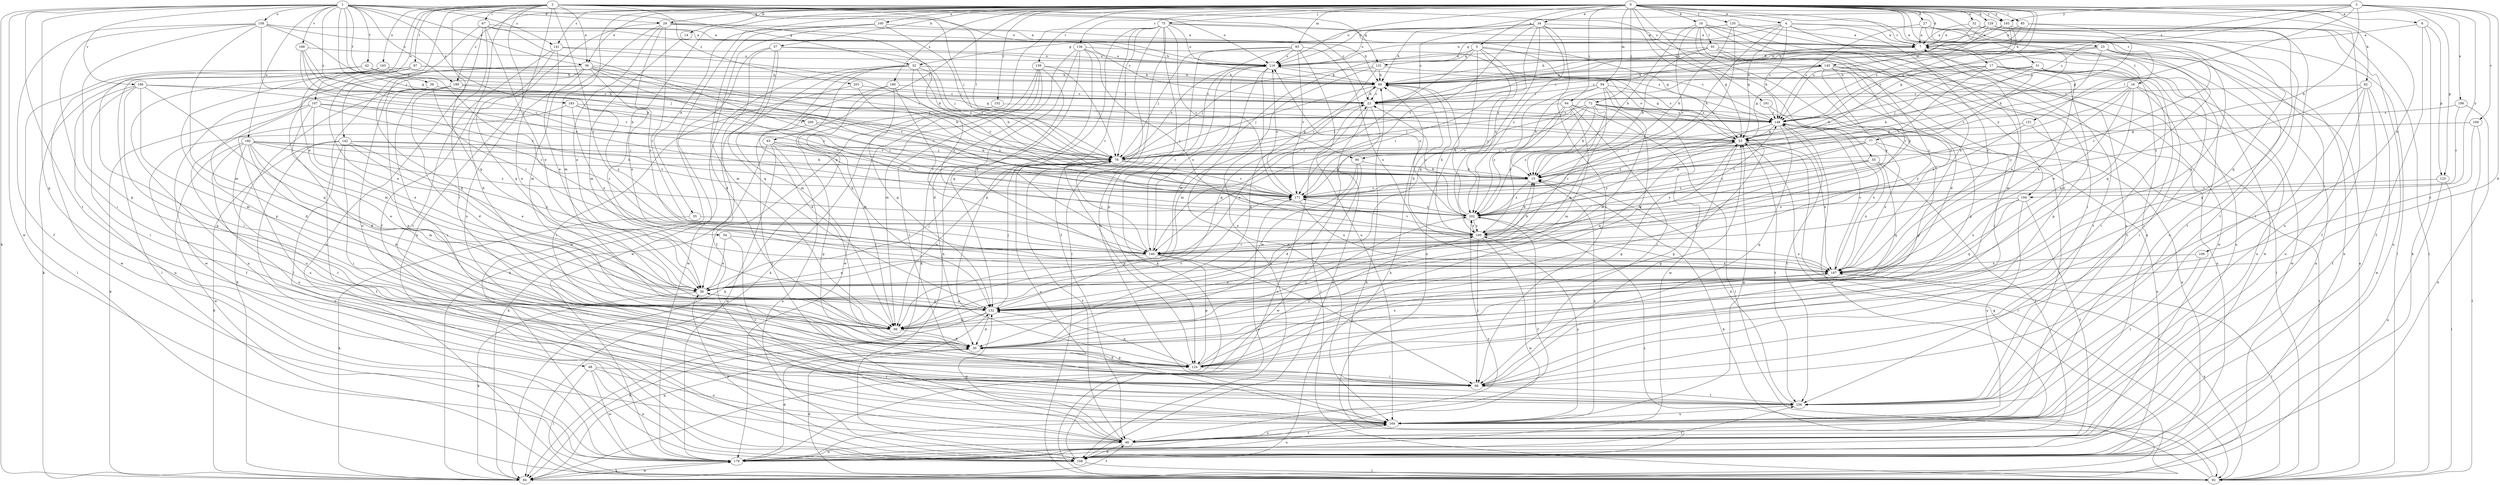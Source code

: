 strict digraph  {
0;
1;
2;
3;
4;
5;
6;
7;
10;
14;
15;
16;
17;
22;
25;
27;
29;
30;
31;
32;
34;
35;
36;
38;
39;
42;
46;
48;
52;
53;
54;
55;
57;
60;
63;
64;
67;
68;
72;
75;
76;
77;
82;
84;
85;
87;
90;
91;
92;
93;
94;
99;
100;
106;
107;
108;
116;
123;
124;
129;
131;
132;
135;
136;
139;
140;
141;
142;
145;
148;
151;
152;
156;
158;
160;
163;
164;
166;
168;
169;
171;
179;
180;
181;
183;
186;
187;
193;
194;
195;
199;
200;
201;
202;
0 -> 4  [label=a];
0 -> 5  [label=a];
0 -> 6  [label=a];
0 -> 10  [label=b];
0 -> 14  [label=b];
0 -> 16  [label=c];
0 -> 17  [label=c];
0 -> 22  [label=c];
0 -> 25  [label=d];
0 -> 27  [label=d];
0 -> 29  [label=d];
0 -> 31  [label=e];
0 -> 32  [label=e];
0 -> 34  [label=e];
0 -> 35  [label=e];
0 -> 36  [label=e];
0 -> 54  [label=h];
0 -> 55  [label=h];
0 -> 57  [label=h];
0 -> 60  [label=h];
0 -> 63  [label=i];
0 -> 64  [label=i];
0 -> 72  [label=j];
0 -> 75  [label=j];
0 -> 77  [label=k];
0 -> 82  [label=k];
0 -> 85  [label=l];
0 -> 93  [label=m];
0 -> 94  [label=m];
0 -> 99  [label=m];
0 -> 100  [label=n];
0 -> 106  [label=n];
0 -> 116  [label=o];
0 -> 123  [label=p];
0 -> 129  [label=q];
0 -> 135  [label=r];
0 -> 136  [label=r];
0 -> 139  [label=r];
0 -> 141  [label=s];
0 -> 151  [label=t];
0 -> 152  [label=t];
0 -> 180  [label=x];
0 -> 181  [label=x];
0 -> 193  [label=y];
0 -> 199  [label=z];
1 -> 15  [label=b];
1 -> 29  [label=d];
1 -> 36  [label=e];
1 -> 39  [label=f];
1 -> 42  [label=f];
1 -> 48  [label=g];
1 -> 52  [label=g];
1 -> 76  [label=j];
1 -> 84  [label=k];
1 -> 116  [label=o];
1 -> 141  [label=s];
1 -> 156  [label=t];
1 -> 158  [label=u];
1 -> 160  [label=u];
1 -> 166  [label=v];
1 -> 168  [label=v];
1 -> 179  [label=w];
1 -> 183  [label=x];
1 -> 199  [label=z];
1 -> 200  [label=z];
2 -> 22  [label=c];
2 -> 36  [label=e];
2 -> 38  [label=e];
2 -> 46  [label=f];
2 -> 67  [label=i];
2 -> 68  [label=i];
2 -> 76  [label=j];
2 -> 87  [label=l];
2 -> 90  [label=l];
2 -> 107  [label=n];
2 -> 108  [label=n];
2 -> 116  [label=o];
2 -> 131  [label=q];
2 -> 140  [label=r];
2 -> 142  [label=s];
2 -> 145  [label=s];
2 -> 163  [label=u];
2 -> 164  [label=u];
2 -> 193  [label=y];
2 -> 201  [label=z];
3 -> 15  [label=b];
3 -> 30  [label=d];
3 -> 90  [label=l];
3 -> 116  [label=o];
3 -> 145  [label=s];
3 -> 148  [label=s];
3 -> 169  [label=v];
3 -> 186  [label=x];
3 -> 193  [label=y];
3 -> 194  [label=y];
4 -> 7  [label=a];
4 -> 15  [label=b];
4 -> 30  [label=d];
4 -> 52  [label=g];
4 -> 53  [label=g];
4 -> 131  [label=q];
4 -> 148  [label=s];
4 -> 164  [label=u];
4 -> 187  [label=x];
5 -> 99  [label=m];
5 -> 108  [label=n];
5 -> 131  [label=q];
5 -> 140  [label=r];
5 -> 148  [label=s];
5 -> 194  [label=y];
5 -> 195  [label=y];
5 -> 202  [label=z];
6 -> 7  [label=a];
6 -> 46  [label=f];
6 -> 84  [label=k];
6 -> 123  [label=p];
7 -> 116  [label=o];
7 -> 156  [label=t];
7 -> 164  [label=u];
7 -> 179  [label=w];
10 -> 15  [label=b];
10 -> 30  [label=d];
10 -> 68  [label=i];
10 -> 91  [label=l];
10 -> 140  [label=r];
10 -> 171  [label=v];
10 -> 179  [label=w];
10 -> 187  [label=x];
14 -> 99  [label=m];
15 -> 171  [label=v];
15 -> 202  [label=z];
16 -> 22  [label=c];
16 -> 38  [label=e];
16 -> 68  [label=i];
16 -> 164  [label=u];
16 -> 187  [label=x];
16 -> 195  [label=y];
16 -> 202  [label=z];
17 -> 15  [label=b];
17 -> 60  [label=h];
17 -> 68  [label=i];
17 -> 76  [label=j];
17 -> 124  [label=p];
17 -> 156  [label=t];
17 -> 164  [label=u];
17 -> 171  [label=v];
22 -> 7  [label=a];
22 -> 38  [label=e];
22 -> 60  [label=h];
22 -> 92  [label=l];
22 -> 108  [label=n];
22 -> 148  [label=s];
25 -> 108  [label=n];
25 -> 116  [label=o];
25 -> 132  [label=q];
25 -> 148  [label=s];
25 -> 156  [label=t];
25 -> 171  [label=v];
27 -> 7  [label=a];
27 -> 15  [label=b];
27 -> 132  [label=q];
27 -> 148  [label=s];
27 -> 156  [label=t];
29 -> 7  [label=a];
29 -> 15  [label=b];
29 -> 30  [label=d];
29 -> 38  [label=e];
29 -> 60  [label=h];
29 -> 99  [label=m];
29 -> 140  [label=r];
29 -> 187  [label=x];
30 -> 124  [label=p];
30 -> 187  [label=x];
30 -> 202  [label=z];
31 -> 15  [label=b];
31 -> 22  [label=c];
31 -> 60  [label=h];
31 -> 68  [label=i];
31 -> 76  [label=j];
31 -> 179  [label=w];
31 -> 187  [label=x];
32 -> 7  [label=a];
32 -> 92  [label=l];
32 -> 132  [label=q];
32 -> 140  [label=r];
32 -> 148  [label=s];
34 -> 7  [label=a];
34 -> 22  [label=c];
34 -> 53  [label=g];
34 -> 60  [label=h];
34 -> 68  [label=i];
34 -> 116  [label=o];
34 -> 132  [label=q];
34 -> 140  [label=r];
34 -> 171  [label=v];
34 -> 202  [label=z];
35 -> 84  [label=k];
35 -> 195  [label=y];
36 -> 15  [label=b];
36 -> 38  [label=e];
36 -> 60  [label=h];
36 -> 92  [label=l];
36 -> 132  [label=q];
36 -> 171  [label=v];
36 -> 179  [label=w];
36 -> 187  [label=x];
36 -> 202  [label=z];
38 -> 7  [label=a];
38 -> 76  [label=j];
38 -> 84  [label=k];
38 -> 132  [label=q];
38 -> 148  [label=s];
39 -> 22  [label=c];
39 -> 30  [label=d];
39 -> 140  [label=r];
39 -> 148  [label=s];
42 -> 60  [label=h];
42 -> 68  [label=i];
42 -> 92  [label=l];
42 -> 140  [label=r];
46 -> 108  [label=n];
46 -> 132  [label=q];
46 -> 148  [label=s];
46 -> 164  [label=u];
46 -> 179  [label=w];
48 -> 68  [label=i];
48 -> 92  [label=l];
48 -> 108  [label=n];
48 -> 164  [label=u];
48 -> 179  [label=w];
52 -> 15  [label=b];
52 -> 30  [label=d];
52 -> 60  [label=h];
52 -> 76  [label=j];
52 -> 84  [label=k];
52 -> 132  [label=q];
52 -> 179  [label=w];
52 -> 195  [label=y];
53 -> 76  [label=j];
53 -> 92  [label=l];
53 -> 116  [label=o];
53 -> 124  [label=p];
53 -> 132  [label=q];
53 -> 156  [label=t];
53 -> 187  [label=x];
53 -> 195  [label=y];
54 -> 38  [label=e];
54 -> 140  [label=r];
54 -> 156  [label=t];
55 -> 15  [label=b];
55 -> 46  [label=f];
55 -> 132  [label=q];
55 -> 187  [label=x];
55 -> 195  [label=y];
55 -> 202  [label=z];
57 -> 46  [label=f];
57 -> 76  [label=j];
57 -> 99  [label=m];
57 -> 116  [label=o];
57 -> 132  [label=q];
57 -> 179  [label=w];
60 -> 22  [label=c];
60 -> 76  [label=j];
60 -> 132  [label=q];
63 -> 76  [label=j];
63 -> 84  [label=k];
63 -> 108  [label=n];
63 -> 124  [label=p];
63 -> 171  [label=v];
63 -> 179  [label=w];
64 -> 68  [label=i];
64 -> 76  [label=j];
64 -> 92  [label=l];
64 -> 99  [label=m];
64 -> 148  [label=s];
64 -> 195  [label=y];
64 -> 202  [label=z];
67 -> 7  [label=a];
67 -> 38  [label=e];
67 -> 60  [label=h];
67 -> 108  [label=n];
67 -> 132  [label=q];
67 -> 164  [label=u];
67 -> 202  [label=z];
68 -> 53  [label=g];
68 -> 156  [label=t];
72 -> 15  [label=b];
72 -> 30  [label=d];
72 -> 76  [label=j];
72 -> 108  [label=n];
72 -> 132  [label=q];
72 -> 140  [label=r];
72 -> 148  [label=s];
72 -> 171  [label=v];
72 -> 202  [label=z];
75 -> 7  [label=a];
75 -> 38  [label=e];
75 -> 46  [label=f];
75 -> 53  [label=g];
75 -> 76  [label=j];
75 -> 92  [label=l];
75 -> 116  [label=o];
75 -> 124  [label=p];
75 -> 140  [label=r];
75 -> 164  [label=u];
75 -> 171  [label=v];
76 -> 15  [label=b];
76 -> 22  [label=c];
76 -> 46  [label=f];
76 -> 99  [label=m];
76 -> 116  [label=o];
76 -> 124  [label=p];
76 -> 164  [label=u];
76 -> 171  [label=v];
77 -> 76  [label=j];
77 -> 156  [label=t];
77 -> 171  [label=v];
77 -> 187  [label=x];
77 -> 202  [label=z];
82 -> 22  [label=c];
82 -> 46  [label=f];
82 -> 68  [label=i];
82 -> 164  [label=u];
82 -> 179  [label=w];
82 -> 202  [label=z];
84 -> 7  [label=a];
84 -> 15  [label=b];
84 -> 46  [label=f];
84 -> 53  [label=g];
84 -> 132  [label=q];
84 -> 179  [label=w];
85 -> 7  [label=a];
85 -> 46  [label=f];
85 -> 53  [label=g];
85 -> 60  [label=h];
87 -> 38  [label=e];
87 -> 60  [label=h];
87 -> 76  [label=j];
87 -> 99  [label=m];
87 -> 108  [label=n];
90 -> 15  [label=b];
90 -> 30  [label=d];
90 -> 99  [label=m];
90 -> 179  [label=w];
91 -> 15  [label=b];
91 -> 60  [label=h];
91 -> 99  [label=m];
91 -> 116  [label=o];
91 -> 140  [label=r];
91 -> 195  [label=y];
92 -> 7  [label=a];
92 -> 22  [label=c];
92 -> 30  [label=d];
92 -> 60  [label=h];
92 -> 187  [label=x];
92 -> 202  [label=z];
93 -> 76  [label=j];
93 -> 84  [label=k];
93 -> 116  [label=o];
93 -> 124  [label=p];
93 -> 164  [label=u];
93 -> 171  [label=v];
93 -> 187  [label=x];
94 -> 15  [label=b];
94 -> 22  [label=c];
94 -> 99  [label=m];
94 -> 132  [label=q];
94 -> 148  [label=s];
94 -> 179  [label=w];
94 -> 202  [label=z];
99 -> 30  [label=d];
99 -> 171  [label=v];
100 -> 7  [label=a];
100 -> 30  [label=d];
100 -> 76  [label=j];
100 -> 99  [label=m];
100 -> 179  [label=w];
106 -> 156  [label=t];
106 -> 187  [label=x];
107 -> 30  [label=d];
107 -> 38  [label=e];
107 -> 84  [label=k];
107 -> 140  [label=r];
107 -> 148  [label=s];
107 -> 164  [label=u];
107 -> 171  [label=v];
108 -> 38  [label=e];
108 -> 60  [label=h];
108 -> 92  [label=l];
108 -> 171  [label=v];
116 -> 60  [label=h];
116 -> 108  [label=n];
116 -> 140  [label=r];
116 -> 164  [label=u];
123 -> 92  [label=l];
123 -> 108  [label=n];
123 -> 171  [label=v];
124 -> 30  [label=d];
124 -> 53  [label=g];
124 -> 68  [label=i];
124 -> 132  [label=q];
124 -> 195  [label=y];
129 -> 7  [label=a];
129 -> 60  [label=h];
129 -> 108  [label=n];
129 -> 124  [label=p];
129 -> 148  [label=s];
129 -> 156  [label=t];
131 -> 30  [label=d];
131 -> 53  [label=g];
131 -> 60  [label=h];
131 -> 76  [label=j];
131 -> 99  [label=m];
132 -> 30  [label=d];
132 -> 38  [label=e];
132 -> 76  [label=j];
132 -> 84  [label=k];
132 -> 99  [label=m];
135 -> 7  [label=a];
135 -> 15  [label=b];
135 -> 116  [label=o];
135 -> 164  [label=u];
135 -> 171  [label=v];
136 -> 30  [label=d];
136 -> 84  [label=k];
136 -> 108  [label=n];
136 -> 116  [label=o];
136 -> 132  [label=q];
136 -> 148  [label=s];
136 -> 195  [label=y];
139 -> 60  [label=h];
139 -> 76  [label=j];
139 -> 84  [label=k];
139 -> 99  [label=m];
139 -> 156  [label=t];
139 -> 179  [label=w];
139 -> 187  [label=x];
140 -> 15  [label=b];
140 -> 38  [label=e];
140 -> 68  [label=i];
140 -> 76  [label=j];
140 -> 116  [label=o];
140 -> 124  [label=p];
140 -> 187  [label=x];
141 -> 38  [label=e];
141 -> 116  [label=o];
141 -> 132  [label=q];
141 -> 156  [label=t];
141 -> 202  [label=z];
142 -> 15  [label=b];
142 -> 38  [label=e];
142 -> 46  [label=f];
142 -> 68  [label=i];
142 -> 76  [label=j];
142 -> 84  [label=k];
142 -> 108  [label=n];
142 -> 187  [label=x];
145 -> 22  [label=c];
145 -> 53  [label=g];
145 -> 60  [label=h];
145 -> 68  [label=i];
145 -> 92  [label=l];
145 -> 108  [label=n];
145 -> 124  [label=p];
145 -> 187  [label=x];
145 -> 195  [label=y];
148 -> 53  [label=g];
148 -> 108  [label=n];
148 -> 124  [label=p];
148 -> 156  [label=t];
148 -> 187  [label=x];
148 -> 202  [label=z];
151 -> 53  [label=g];
151 -> 92  [label=l];
151 -> 195  [label=y];
152 -> 84  [label=k];
152 -> 148  [label=s];
156 -> 15  [label=b];
156 -> 164  [label=u];
158 -> 7  [label=a];
158 -> 22  [label=c];
158 -> 46  [label=f];
158 -> 53  [label=g];
158 -> 68  [label=i];
158 -> 99  [label=m];
158 -> 124  [label=p];
158 -> 171  [label=v];
160 -> 15  [label=b];
160 -> 30  [label=d];
160 -> 38  [label=e];
160 -> 76  [label=j];
160 -> 99  [label=m];
160 -> 156  [label=t];
160 -> 164  [label=u];
160 -> 171  [label=v];
160 -> 179  [label=w];
160 -> 202  [label=z];
163 -> 53  [label=g];
163 -> 60  [label=h];
163 -> 84  [label=k];
163 -> 92  [label=l];
163 -> 124  [label=p];
163 -> 179  [label=w];
164 -> 7  [label=a];
164 -> 15  [label=b];
164 -> 46  [label=f];
164 -> 53  [label=g];
164 -> 195  [label=y];
166 -> 22  [label=c];
166 -> 68  [label=i];
166 -> 99  [label=m];
166 -> 108  [label=n];
166 -> 124  [label=p];
166 -> 132  [label=q];
166 -> 171  [label=v];
168 -> 15  [label=b];
168 -> 76  [label=j];
168 -> 116  [label=o];
168 -> 171  [label=v];
168 -> 202  [label=z];
169 -> 53  [label=g];
169 -> 92  [label=l];
169 -> 187  [label=x];
171 -> 53  [label=g];
171 -> 116  [label=o];
171 -> 187  [label=x];
171 -> 202  [label=z];
179 -> 30  [label=d];
179 -> 84  [label=k];
179 -> 156  [label=t];
179 -> 164  [label=u];
179 -> 202  [label=z];
180 -> 22  [label=c];
180 -> 46  [label=f];
180 -> 99  [label=m];
180 -> 132  [label=q];
180 -> 140  [label=r];
181 -> 124  [label=p];
181 -> 148  [label=s];
183 -> 46  [label=f];
183 -> 148  [label=s];
183 -> 171  [label=v];
183 -> 187  [label=x];
183 -> 195  [label=y];
186 -> 108  [label=n];
186 -> 148  [label=s];
186 -> 171  [label=v];
187 -> 38  [label=e];
187 -> 60  [label=h];
187 -> 92  [label=l];
187 -> 148  [label=s];
193 -> 7  [label=a];
193 -> 53  [label=g];
193 -> 60  [label=h];
193 -> 92  [label=l];
193 -> 148  [label=s];
194 -> 46  [label=f];
194 -> 132  [label=q];
194 -> 164  [label=u];
194 -> 187  [label=x];
194 -> 202  [label=z];
195 -> 15  [label=b];
195 -> 60  [label=h];
195 -> 68  [label=i];
195 -> 140  [label=r];
195 -> 171  [label=v];
195 -> 179  [label=w];
195 -> 187  [label=x];
195 -> 202  [label=z];
199 -> 22  [label=c];
199 -> 30  [label=d];
199 -> 68  [label=i];
199 -> 84  [label=k];
199 -> 124  [label=p];
199 -> 171  [label=v];
200 -> 15  [label=b];
200 -> 53  [label=g];
200 -> 164  [label=u];
201 -> 22  [label=c];
201 -> 68  [label=i];
201 -> 202  [label=z];
202 -> 22  [label=c];
202 -> 46  [label=f];
202 -> 60  [label=h];
202 -> 116  [label=o];
202 -> 195  [label=y];
}
